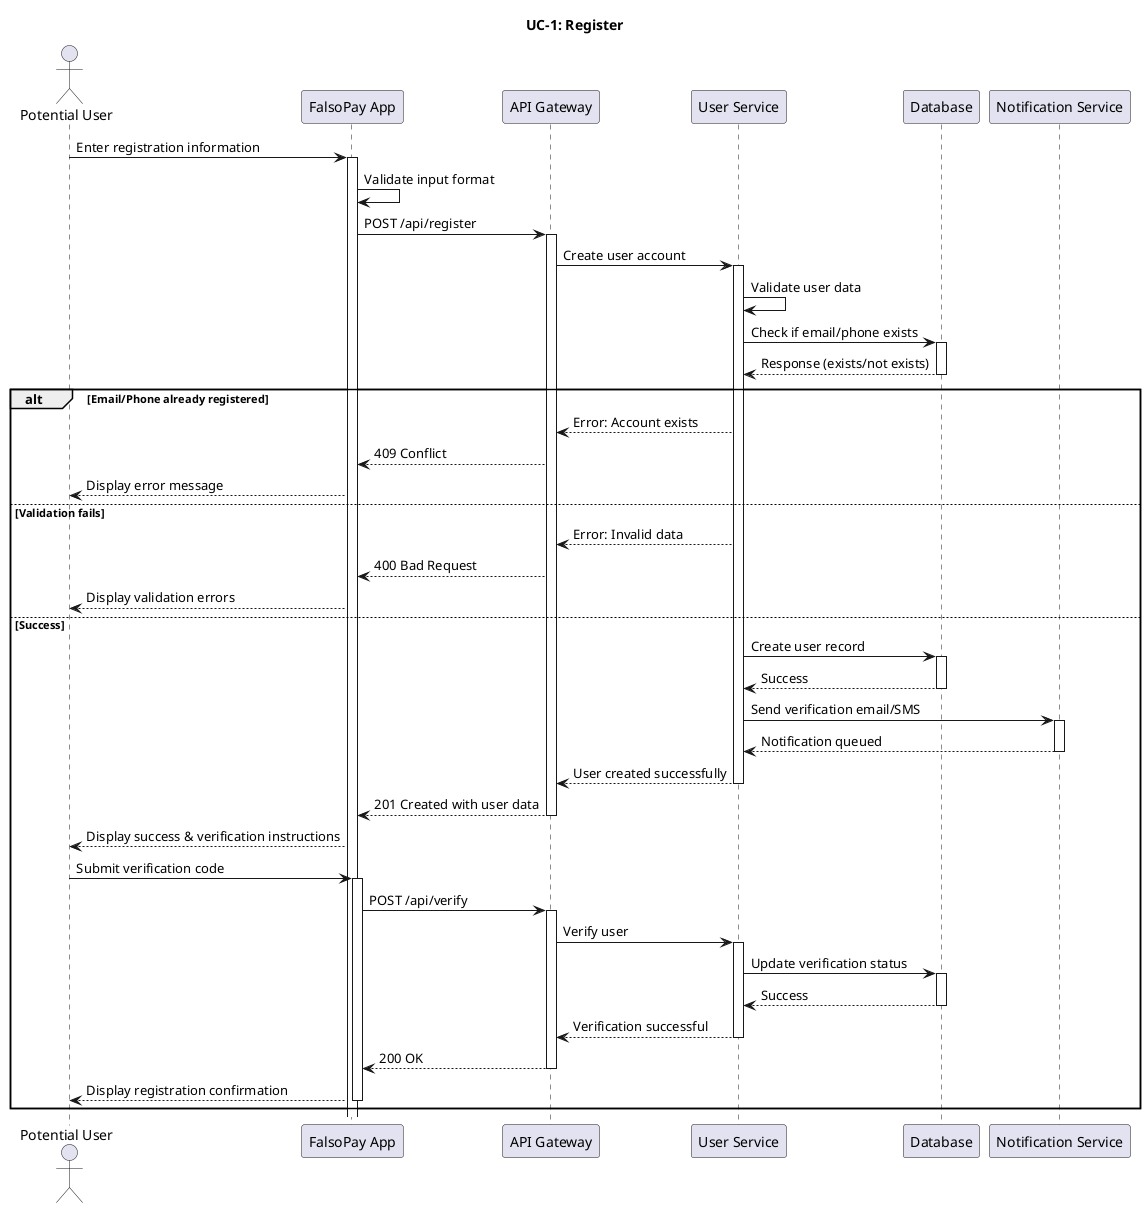 @startuml UC1-Register

actor "Potential User" as User
participant "FalsoPay App" as App
participant "API Gateway" as Gateway
participant "User Service" as UserService
participant "Database" as DB
participant "Notification Service" as NotifService

title UC-1: Register

User -> App: Enter registration information
activate App

App -> App: Validate input format
App -> Gateway: POST /api/register
activate Gateway

Gateway -> UserService: Create user account
activate UserService

UserService -> UserService: Validate user data
UserService -> DB: Check if email/phone exists
activate DB
DB --> UserService: Response (exists/not exists)
deactivate DB

alt Email/Phone already registered
    UserService --> Gateway: Error: Account exists
    Gateway --> App: 409 Conflict
    App --> User: Display error message
else Validation fails
    UserService --> Gateway: Error: Invalid data
    Gateway --> App: 400 Bad Request
    App --> User: Display validation errors
else Success
    UserService -> DB: Create user record
    activate DB
    DB --> UserService: Success
    deactivate DB
    
    UserService -> NotifService: Send verification email/SMS
    activate NotifService
    NotifService --> UserService: Notification queued
    deactivate NotifService
    
    UserService --> Gateway: User created successfully
    deactivate UserService
    
    Gateway --> App: 201 Created with user data
    deactivate Gateway
    
    App --> User: Display success & verification instructions
    
    User -> App: Submit verification code
    activate App
    
    App -> Gateway: POST /api/verify
    activate Gateway
    
    Gateway -> UserService: Verify user
    activate UserService
    
    UserService -> DB: Update verification status
    activate DB
    DB --> UserService: Success
    deactivate DB
    
    UserService --> Gateway: Verification successful
    deactivate UserService
    
    Gateway --> App: 200 OK
    deactivate Gateway
    
    App --> User: Display registration confirmation
    deactivate App
end

@enduml 